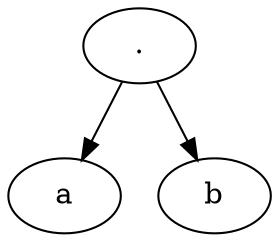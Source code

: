 digraph {
  94136994291904[label="."]
  94136994291952[label="a"]
  94136994291904  ->  94136994291952
  94136994292000[label="b"]
  94136994291904  ->  94136994292000
}
